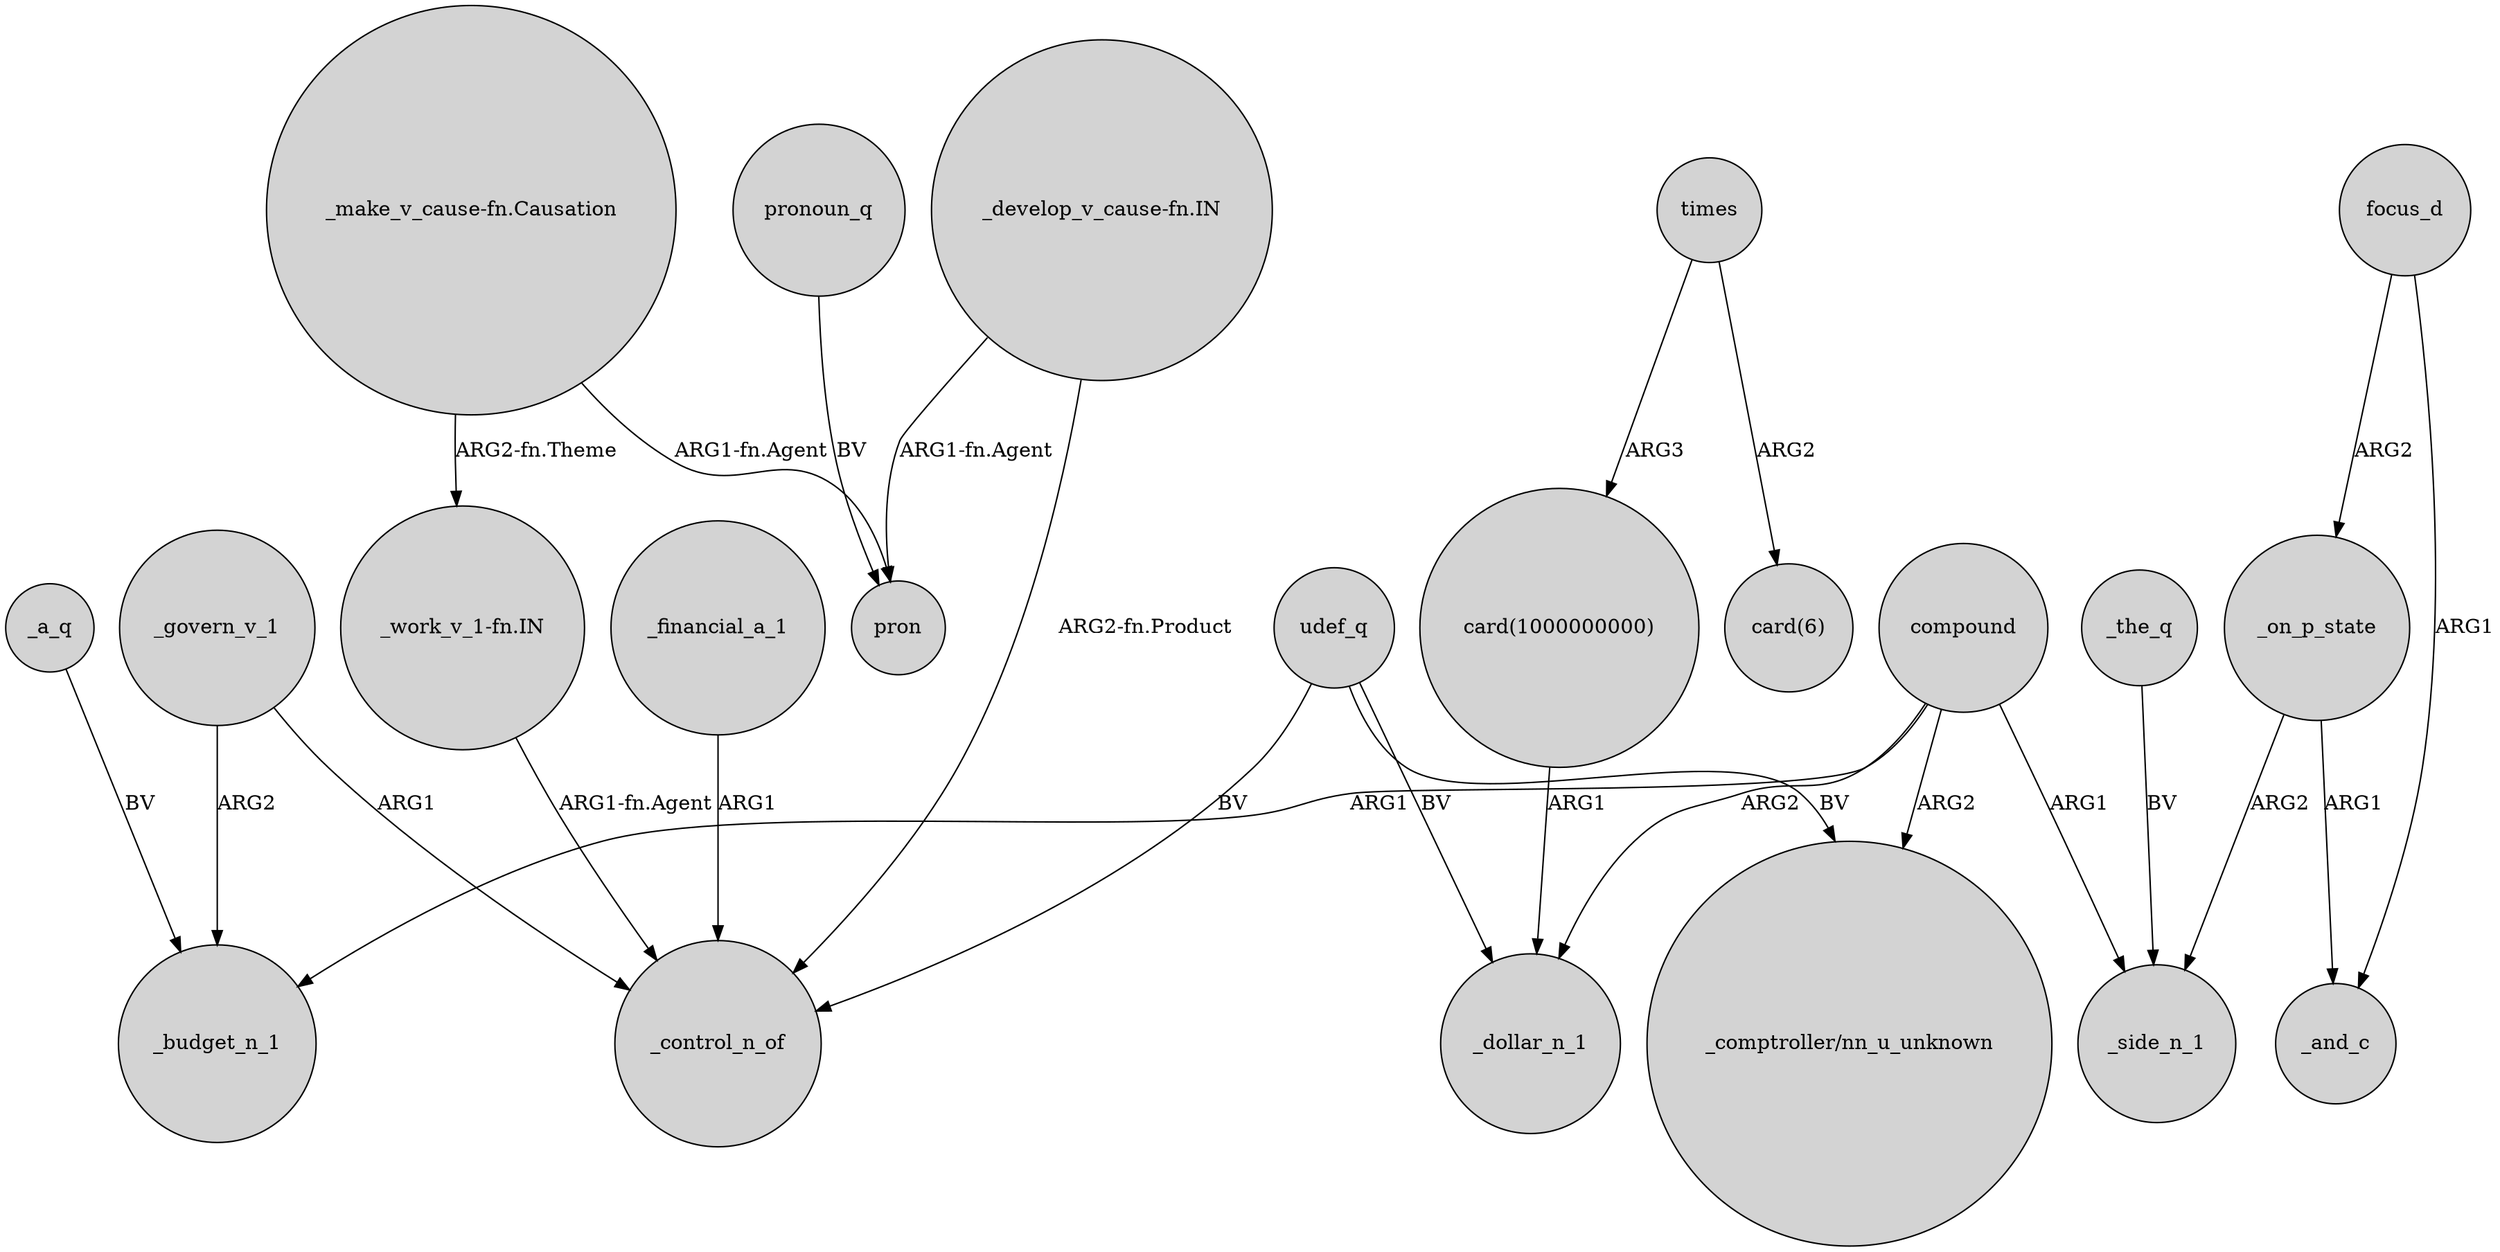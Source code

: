 digraph {
	node [shape=circle style=filled]
	_a_q -> _budget_n_1 [label=BV]
	udef_q -> "_comptroller/nn_u_unknown" [label=BV]
	focus_d -> _on_p_state [label=ARG2]
	_the_q -> _side_n_1 [label=BV]
	udef_q -> _control_n_of [label=BV]
	times -> "card(6)" [label=ARG2]
	"_develop_v_cause-fn.IN" -> pron [label="ARG1-fn.Agent"]
	compound -> _budget_n_1 [label=ARG1]
	"_make_v_cause-fn.Causation" -> "_work_v_1-fn.IN" [label="ARG2-fn.Theme"]
	times -> "card(1000000000)" [label=ARG3]
	_on_p_state -> _side_n_1 [label=ARG2]
	"_work_v_1-fn.IN" -> _control_n_of [label="ARG1-fn.Agent"]
	pronoun_q -> pron [label=BV]
	_financial_a_1 -> _control_n_of [label=ARG1]
	"_develop_v_cause-fn.IN" -> _control_n_of [label="ARG2-fn.Product"]
	_govern_v_1 -> _budget_n_1 [label=ARG2]
	focus_d -> _and_c [label=ARG1]
	"_make_v_cause-fn.Causation" -> pron [label="ARG1-fn.Agent"]
	compound -> "_comptroller/nn_u_unknown" [label=ARG2]
	_govern_v_1 -> _control_n_of [label=ARG1]
	"card(1000000000)" -> _dollar_n_1 [label=ARG1]
	compound -> _dollar_n_1 [label=ARG2]
	_on_p_state -> _and_c [label=ARG1]
	compound -> _side_n_1 [label=ARG1]
	udef_q -> _dollar_n_1 [label=BV]
}
